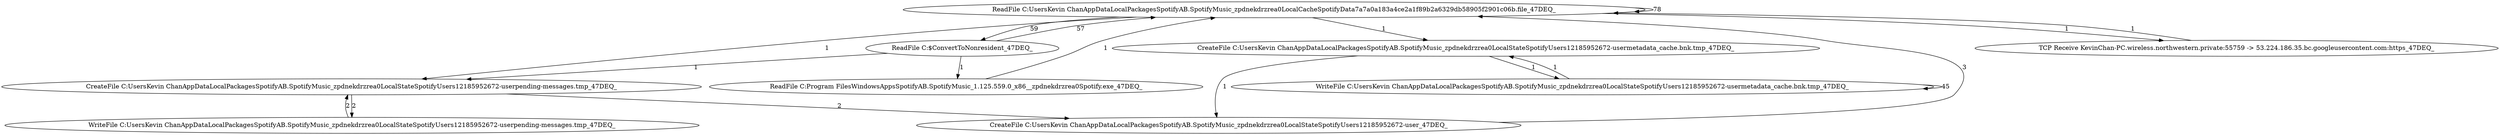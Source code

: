 strict digraph G {
  "ReadFile C:\Users\Kevin Chan\AppData\Local\Packages\SpotifyAB.SpotifyMusic_zpdnekdrzrea0\LocalCache\Spotify\Data\7a\7a0a183a4ce2a1f89b2a6329db58905f2901c06b.file_47DEQ_";
  "ReadFile C:\$ConvertToNonresident_47DEQ_";
  "ReadFile C:\Program Files\WindowsApps\SpotifyAB.SpotifyMusic_1.125.559.0_x86__zpdnekdrzrea0\Spotify.exe_47DEQ_";
  "CreateFile C:\Users\Kevin Chan\AppData\Local\Packages\SpotifyAB.SpotifyMusic_zpdnekdrzrea0\LocalState\Spotify\Users\12185952672-user\pending-messages.tmp_47DEQ_";
  "WriteFile C:\Users\Kevin Chan\AppData\Local\Packages\SpotifyAB.SpotifyMusic_zpdnekdrzrea0\LocalState\Spotify\Users\12185952672-user\pending-messages.tmp_47DEQ_";
  "CreateFile C:\Users\Kevin Chan\AppData\Local\Packages\SpotifyAB.SpotifyMusic_zpdnekdrzrea0\LocalState\Spotify\Users\12185952672-user_47DEQ_";
  "CreateFile C:\Users\Kevin Chan\AppData\Local\Packages\SpotifyAB.SpotifyMusic_zpdnekdrzrea0\LocalState\Spotify\Users\12185952672-user\metadata_cache.bnk.tmp_47DEQ_";
  "WriteFile C:\Users\Kevin Chan\AppData\Local\Packages\SpotifyAB.SpotifyMusic_zpdnekdrzrea0\LocalState\Spotify\Users\12185952672-user\metadata_cache.bnk.tmp_47DEQ_";
  "TCP Receive KevinChan-PC.wireless.northwestern.private:55759 -&gt; 53.224.186.35.bc.googleusercontent.com:https_47DEQ_";
  "ReadFile C:\Users\Kevin Chan\AppData\Local\Packages\SpotifyAB.SpotifyMusic_zpdnekdrzrea0\LocalCache\Spotify\Data\7a\7a0a183a4ce2a1f89b2a6329db58905f2901c06b.file_47DEQ_" -> "ReadFile C:\$ConvertToNonresident_47DEQ_" [ label="59" ];
  "ReadFile C:\$ConvertToNonresident_47DEQ_" -> "ReadFile C:\Users\Kevin Chan\AppData\Local\Packages\SpotifyAB.SpotifyMusic_zpdnekdrzrea0\LocalCache\Spotify\Data\7a\7a0a183a4ce2a1f89b2a6329db58905f2901c06b.file_47DEQ_" [ label="57" ];
  "ReadFile C:\$ConvertToNonresident_47DEQ_" -> "ReadFile C:\Program Files\WindowsApps\SpotifyAB.SpotifyMusic_1.125.559.0_x86__zpdnekdrzrea0\Spotify.exe_47DEQ_" [ label="1" ];
  "ReadFile C:\Program Files\WindowsApps\SpotifyAB.SpotifyMusic_1.125.559.0_x86__zpdnekdrzrea0\Spotify.exe_47DEQ_" -> "ReadFile C:\Users\Kevin Chan\AppData\Local\Packages\SpotifyAB.SpotifyMusic_zpdnekdrzrea0\LocalCache\Spotify\Data\7a\7a0a183a4ce2a1f89b2a6329db58905f2901c06b.file_47DEQ_" [ label="1" ];
  "ReadFile C:\$ConvertToNonresident_47DEQ_" -> "CreateFile C:\Users\Kevin Chan\AppData\Local\Packages\SpotifyAB.SpotifyMusic_zpdnekdrzrea0\LocalState\Spotify\Users\12185952672-user\pending-messages.tmp_47DEQ_" [ label="1" ];
  "CreateFile C:\Users\Kevin Chan\AppData\Local\Packages\SpotifyAB.SpotifyMusic_zpdnekdrzrea0\LocalState\Spotify\Users\12185952672-user\pending-messages.tmp_47DEQ_" -> "WriteFile C:\Users\Kevin Chan\AppData\Local\Packages\SpotifyAB.SpotifyMusic_zpdnekdrzrea0\LocalState\Spotify\Users\12185952672-user\pending-messages.tmp_47DEQ_" [ label="2" ];
  "WriteFile C:\Users\Kevin Chan\AppData\Local\Packages\SpotifyAB.SpotifyMusic_zpdnekdrzrea0\LocalState\Spotify\Users\12185952672-user\pending-messages.tmp_47DEQ_" -> "CreateFile C:\Users\Kevin Chan\AppData\Local\Packages\SpotifyAB.SpotifyMusic_zpdnekdrzrea0\LocalState\Spotify\Users\12185952672-user\pending-messages.tmp_47DEQ_" [ label="2" ];
  "CreateFile C:\Users\Kevin Chan\AppData\Local\Packages\SpotifyAB.SpotifyMusic_zpdnekdrzrea0\LocalState\Spotify\Users\12185952672-user\pending-messages.tmp_47DEQ_" -> "CreateFile C:\Users\Kevin Chan\AppData\Local\Packages\SpotifyAB.SpotifyMusic_zpdnekdrzrea0\LocalState\Spotify\Users\12185952672-user_47DEQ_" [ label="2" ];
  "CreateFile C:\Users\Kevin Chan\AppData\Local\Packages\SpotifyAB.SpotifyMusic_zpdnekdrzrea0\LocalState\Spotify\Users\12185952672-user_47DEQ_" -> "ReadFile C:\Users\Kevin Chan\AppData\Local\Packages\SpotifyAB.SpotifyMusic_zpdnekdrzrea0\LocalCache\Spotify\Data\7a\7a0a183a4ce2a1f89b2a6329db58905f2901c06b.file_47DEQ_" [ label="3" ];
  "ReadFile C:\Users\Kevin Chan\AppData\Local\Packages\SpotifyAB.SpotifyMusic_zpdnekdrzrea0\LocalCache\Spotify\Data\7a\7a0a183a4ce2a1f89b2a6329db58905f2901c06b.file_47DEQ_" -> "ReadFile C:\Users\Kevin Chan\AppData\Local\Packages\SpotifyAB.SpotifyMusic_zpdnekdrzrea0\LocalCache\Spotify\Data\7a\7a0a183a4ce2a1f89b2a6329db58905f2901c06b.file_47DEQ_" [ label="78" ];
  "ReadFile C:\Users\Kevin Chan\AppData\Local\Packages\SpotifyAB.SpotifyMusic_zpdnekdrzrea0\LocalCache\Spotify\Data\7a\7a0a183a4ce2a1f89b2a6329db58905f2901c06b.file_47DEQ_" -> "CreateFile C:\Users\Kevin Chan\AppData\Local\Packages\SpotifyAB.SpotifyMusic_zpdnekdrzrea0\LocalState\Spotify\Users\12185952672-user\metadata_cache.bnk.tmp_47DEQ_" [ label="1" ];
  "CreateFile C:\Users\Kevin Chan\AppData\Local\Packages\SpotifyAB.SpotifyMusic_zpdnekdrzrea0\LocalState\Spotify\Users\12185952672-user\metadata_cache.bnk.tmp_47DEQ_" -> "WriteFile C:\Users\Kevin Chan\AppData\Local\Packages\SpotifyAB.SpotifyMusic_zpdnekdrzrea0\LocalState\Spotify\Users\12185952672-user\metadata_cache.bnk.tmp_47DEQ_" [ label="1" ];
  "WriteFile C:\Users\Kevin Chan\AppData\Local\Packages\SpotifyAB.SpotifyMusic_zpdnekdrzrea0\LocalState\Spotify\Users\12185952672-user\metadata_cache.bnk.tmp_47DEQ_" -> "WriteFile C:\Users\Kevin Chan\AppData\Local\Packages\SpotifyAB.SpotifyMusic_zpdnekdrzrea0\LocalState\Spotify\Users\12185952672-user\metadata_cache.bnk.tmp_47DEQ_" [ label="45" ];
  "WriteFile C:\Users\Kevin Chan\AppData\Local\Packages\SpotifyAB.SpotifyMusic_zpdnekdrzrea0\LocalState\Spotify\Users\12185952672-user\metadata_cache.bnk.tmp_47DEQ_" -> "CreateFile C:\Users\Kevin Chan\AppData\Local\Packages\SpotifyAB.SpotifyMusic_zpdnekdrzrea0\LocalState\Spotify\Users\12185952672-user\metadata_cache.bnk.tmp_47DEQ_" [ label="1" ];
  "CreateFile C:\Users\Kevin Chan\AppData\Local\Packages\SpotifyAB.SpotifyMusic_zpdnekdrzrea0\LocalState\Spotify\Users\12185952672-user\metadata_cache.bnk.tmp_47DEQ_" -> "CreateFile C:\Users\Kevin Chan\AppData\Local\Packages\SpotifyAB.SpotifyMusic_zpdnekdrzrea0\LocalState\Spotify\Users\12185952672-user_47DEQ_" [ label="1" ];
  "ReadFile C:\Users\Kevin Chan\AppData\Local\Packages\SpotifyAB.SpotifyMusic_zpdnekdrzrea0\LocalCache\Spotify\Data\7a\7a0a183a4ce2a1f89b2a6329db58905f2901c06b.file_47DEQ_" -> "CreateFile C:\Users\Kevin Chan\AppData\Local\Packages\SpotifyAB.SpotifyMusic_zpdnekdrzrea0\LocalState\Spotify\Users\12185952672-user\pending-messages.tmp_47DEQ_" [ label="1" ];
  "ReadFile C:\Users\Kevin Chan\AppData\Local\Packages\SpotifyAB.SpotifyMusic_zpdnekdrzrea0\LocalCache\Spotify\Data\7a\7a0a183a4ce2a1f89b2a6329db58905f2901c06b.file_47DEQ_" -> "TCP Receive KevinChan-PC.wireless.northwestern.private:55759 -&gt; 53.224.186.35.bc.googleusercontent.com:https_47DEQ_" [ label="1" ];
  "TCP Receive KevinChan-PC.wireless.northwestern.private:55759 -&gt; 53.224.186.35.bc.googleusercontent.com:https_47DEQ_" -> "ReadFile C:\Users\Kevin Chan\AppData\Local\Packages\SpotifyAB.SpotifyMusic_zpdnekdrzrea0\LocalCache\Spotify\Data\7a\7a0a183a4ce2a1f89b2a6329db58905f2901c06b.file_47DEQ_" [ label="1" ];
}
